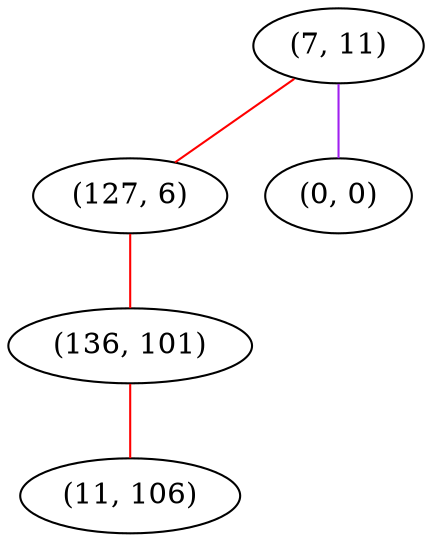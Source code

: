 graph "" {
"(7, 11)";
"(127, 6)";
"(0, 0)";
"(136, 101)";
"(11, 106)";
"(7, 11)" -- "(127, 6)"  [color=red, key=0, weight=1];
"(7, 11)" -- "(0, 0)"  [color=purple, key=0, weight=4];
"(127, 6)" -- "(136, 101)"  [color=red, key=0, weight=1];
"(136, 101)" -- "(11, 106)"  [color=red, key=0, weight=1];
}
